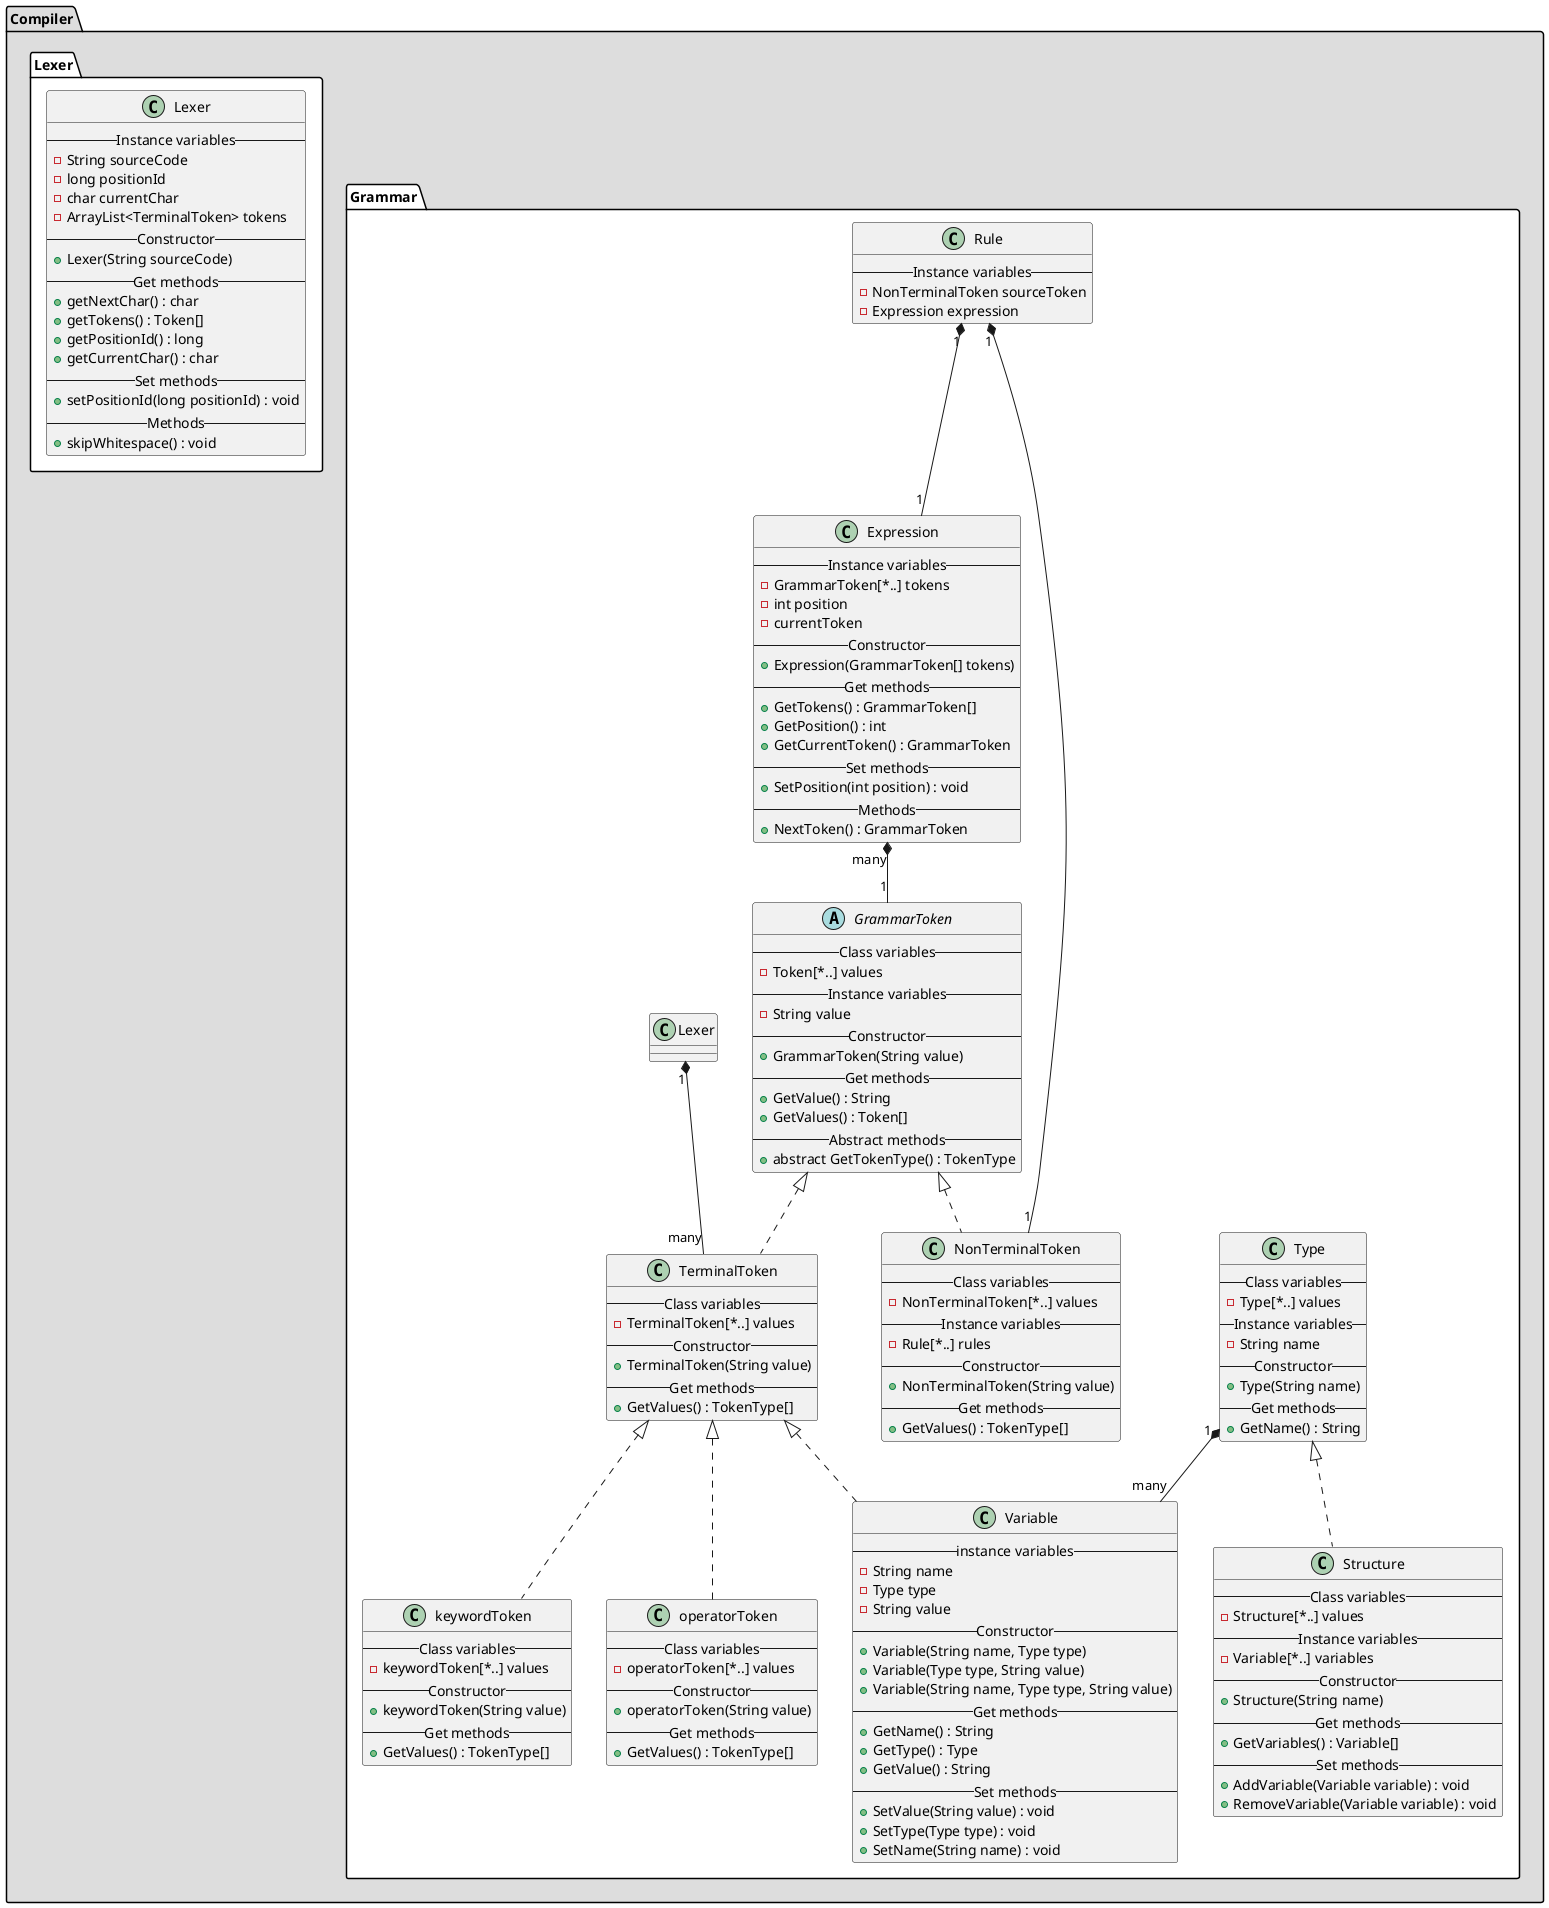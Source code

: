 @startuml

package Compiler #DDDDDD {}

package Compiler.Grammar #FFFFFF{

abstract class GrammarToken {
    -- Class variables --
    - Token[*..] values
    -- Instance variables --
    - String value
    -- Constructor --
    + GrammarToken(String value)
    -- Get methods --
    + GetValue() : String
    + GetValues() : Token[]
    -- Abstract methods --
    + abstract GetTokenType() : TokenType
}

class TerminalToken implements GrammarToken {
    -- Class variables --
    - TerminalToken[*..] values
    -- Constructor --
    + TerminalToken(String value)
    -- Get methods --
    + GetValues() : TokenType[]
}

class keywordToken implements TerminalToken {
    -- Class variables --
    - keywordToken[*..] values
    -- Constructor --
    + keywordToken(String value)
    -- Get methods --
    + GetValues() : TokenType[]
}

class NonTerminalToken implements GrammarToken {
    -- Class variables --
    - NonTerminalToken[*..] values
    -- Instance variables --
    - Rule[*..] rules
    -- Constructor --
    + NonTerminalToken(String value)
    -- Get methods --
    + GetValues() : TokenType[]
}

class operatorToken implements TerminalToken {
    -- Class variables --
    - operatorToken[*..] values
    -- Constructor --
    + operatorToken(String value)
    -- Get methods --
    + GetValues() : TokenType[]
}

class Variable implements TerminalToken {
    -- instance variables --
    - String name
    - Type type
    - String value
    -- Constructor --
    + Variable(String name, Type type)
    + Variable(Type type, String value)
    + Variable(String name, Type type, String value)
    -- Get methods --
    + GetName() : String
    + GetType() : Type
    + GetValue() : String
    -- Set methods --
    + SetValue(String value) : void
    + SetType(Type type) : void
    + SetName(String name) : void
}

class Type {
    -- Class variables --
    - Type[*..] values
    -- Instance variables --
    - String name
    -- Constructor --
    + Type(String name)
    -- Get methods --
    + GetName() : String
}

Type "1" *-- "many" Variable

class Structure implements Type {
    -- Class variables --
    - Structure[*..] values
    -- Instance variables --
    - Variable[*..] variables
    -- Constructor --
    + Structure(String name)
    -- Get methods --
    + GetVariables() : Variable[]
    -- Set methods --
    + AddVariable(Variable variable) : void
    + RemoveVariable(Variable variable) : void
}

Expression "many" *-- "1" GrammarToken


class Expression {
    -- Instance variables --
    - GrammarToken[*..] tokens
    - int position
    - currentToken
    -- Constructor --
    + Expression(GrammarToken[] tokens)
    -- Get methods --
    + GetTokens() : GrammarToken[]
    + GetPosition() : int
    + GetCurrentToken() : GrammarToken
    -- Set methods --
    + SetPosition(int position) : void
    -- Methods --
    + NextToken() : GrammarToken
}

Rule "1" *-- "1" Expression
Rule "1" *-- "1" NonTerminalToken

class Rule {
    -- Instance variables --
    - NonTerminalToken sourceToken
    - Expression expression
}

Lexer "1" *-- "many" TerminalToken


}

package Compiler.Lexer #FFFFFF {

class Lexer {
    -- Instance variables --
    - String sourceCode
    - long positionId
    - char currentChar
    - ArrayList<TerminalToken> tokens
    -- Constructor --
    + Lexer(String sourceCode)
    -- Get methods --
    + getNextChar() : char
    + getTokens() : Token[]
    + getPositionId() : long
    + getCurrentChar() : char
    -- Set methods --
    + setPositionId(long positionId) : void
    -- Methods --
    + skipWhitespace() : void
}

}

@enduml